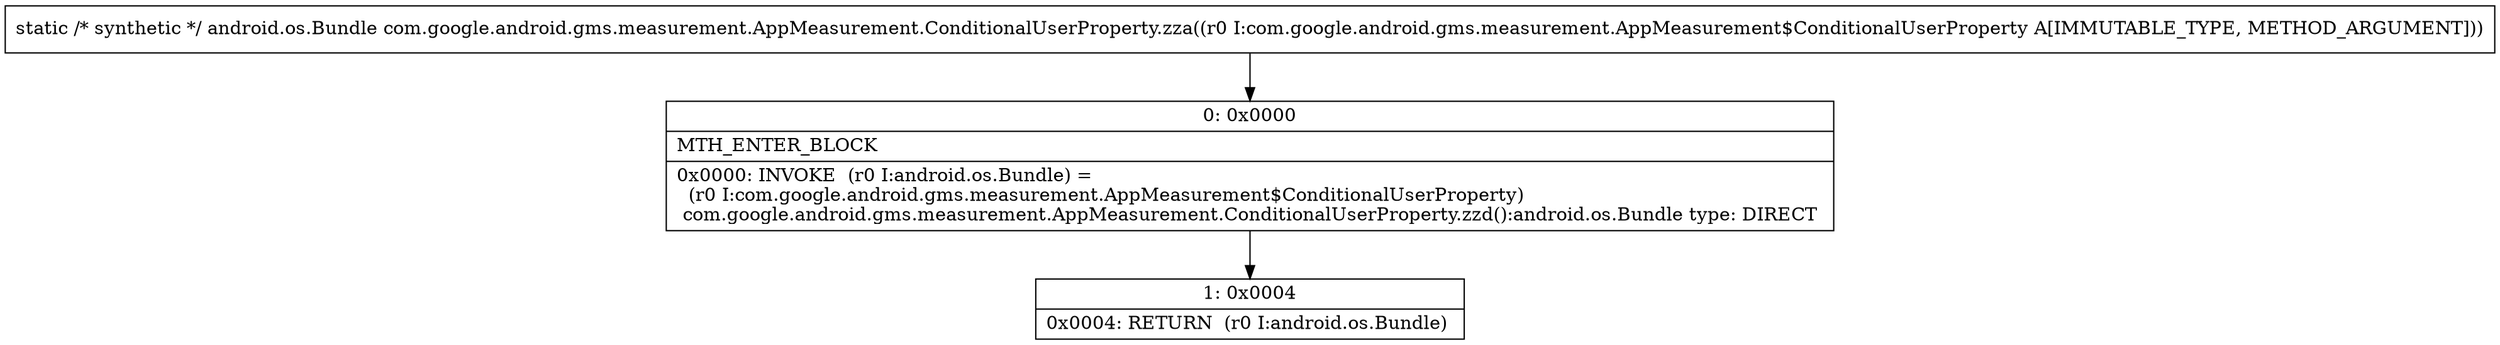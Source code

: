 digraph "CFG forcom.google.android.gms.measurement.AppMeasurement.ConditionalUserProperty.zza(Lcom\/google\/android\/gms\/measurement\/AppMeasurement$ConditionalUserProperty;)Landroid\/os\/Bundle;" {
Node_0 [shape=record,label="{0\:\ 0x0000|MTH_ENTER_BLOCK\l|0x0000: INVOKE  (r0 I:android.os.Bundle) = \l  (r0 I:com.google.android.gms.measurement.AppMeasurement$ConditionalUserProperty)\l com.google.android.gms.measurement.AppMeasurement.ConditionalUserProperty.zzd():android.os.Bundle type: DIRECT \l}"];
Node_1 [shape=record,label="{1\:\ 0x0004|0x0004: RETURN  (r0 I:android.os.Bundle) \l}"];
MethodNode[shape=record,label="{static \/* synthetic *\/ android.os.Bundle com.google.android.gms.measurement.AppMeasurement.ConditionalUserProperty.zza((r0 I:com.google.android.gms.measurement.AppMeasurement$ConditionalUserProperty A[IMMUTABLE_TYPE, METHOD_ARGUMENT])) }"];
MethodNode -> Node_0;
Node_0 -> Node_1;
}

